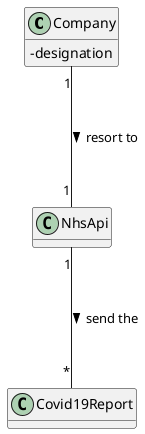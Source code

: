 @startuml
hide methods
'left to right direction
skinparam classAttributeIconSize 0

class Company{
-designation
}

class NhsApi{
}

class Covid19Report{
}

Company "1"---"1" NhsApi : resort to >
NhsApi "1"---"*" Covid19Report : send the >

@enduml